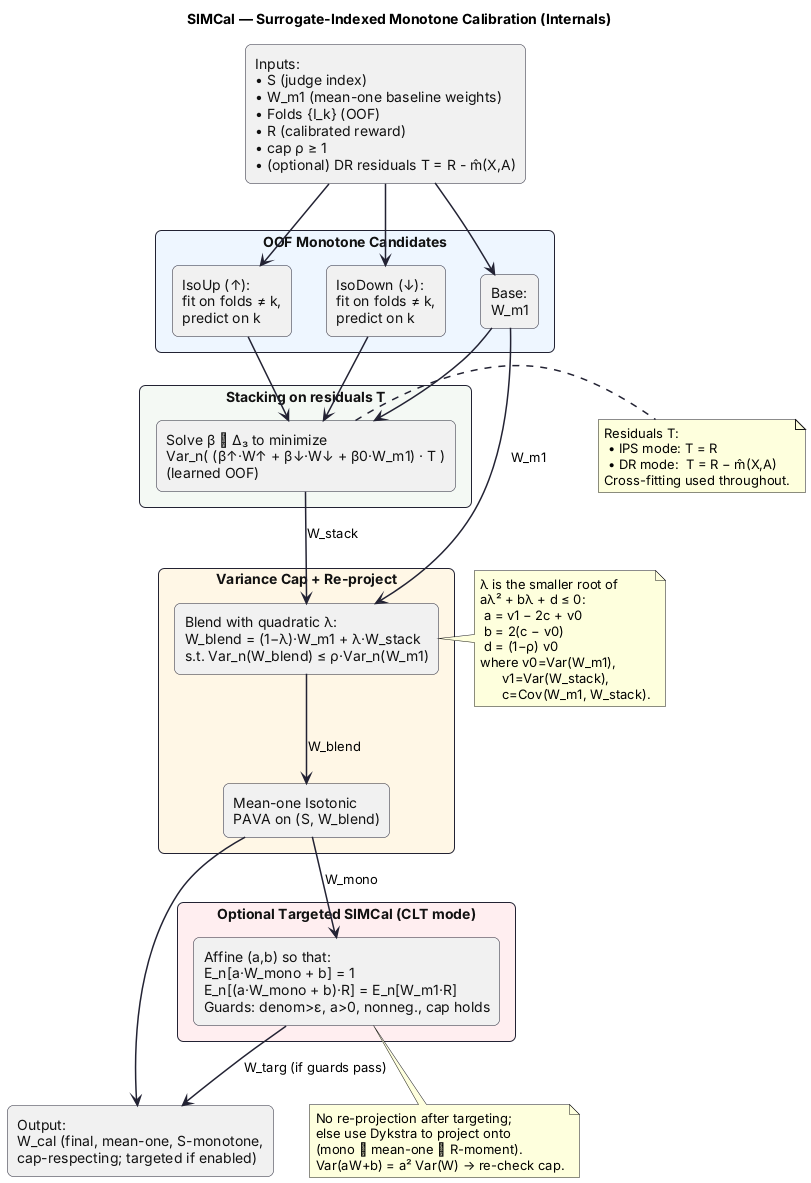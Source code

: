 @startuml SIMCal_Internal
title SIMCal — Surrogate-Indexed Monotone Calibration (Internals)

skinparam backgroundColor #FFFFFF
skinparam shadowing false
skinparam defaultFontName Inter, Arial
skinparam rectangle {
  RoundCorner 12
  BorderColor #223
  FontColor #111
}
skinparam packageStyle rectangle
skinparam ArrowColor #223
skinparam ArrowThickness 1.5

' ===== INPUTS =====
rectangle "Inputs:\n• S (judge index)\n• W_m1 (mean-one baseline weights)\n• Folds {I_k} (OOF)\n• R (calibrated reward)\n• cap ρ ≥ 1\n• (optional) DR residuals T = R - m̂(X,A)" as IN

' ===== OOF CANDIDATES =====
package "OOF Monotone Candidates" #eef6ff {
  rectangle "IsoUp (↑):\nfit on folds ≠ k,\npredict on k" as UP
  rectangle "IsoDown (↓):\nfit on folds ≠ k,\npredict on k" as DOWN
  rectangle "Base:\nW_m1" as BASE
}

' ===== STACKING =====
package "Stacking on residuals T" #f4f9f4 {
  rectangle "Solve β ∈ Δ₃ to minimize\nVar_n( (β↑·W↑ + β↓·W↓ + β0·W_m1) · T )\n(learned OOF)" as STACK
}

' ===== CAP & REPROJECT =====
package "Variance Cap + Re-project" #fff7e6 {
  rectangle "Blend with quadratic λ:\nW_blend = (1−λ)·W_m1 + λ·W_stack\ns.t. Var_n(W_blend) ≤ ρ·Var_n(W_m1)" as BLEND
  rectangle "Mean-one Isotonic\nPAVA on (S, W_blend)" as MONO
}

' ===== OPTIONAL TARGETING =====
package "Optional Targeted SIMCal (CLT mode)" #ffeef0 {
  rectangle "Affine (a,b) so that:\nE_n[a·W_mono + b] = 1\nE_n[(a·W_mono + b)·R] = E_n[W_m1·R]\nGuards: denom>ε, a>0, nonneg., cap holds" as TARGET
}

' ===== OUTPUT =====
rectangle "Output:\nW_cal (final, mean-one, S-monotone,\ncap-respecting; targeted if enabled)" as OUT

' ===== FLOWS =====
IN --> UP
IN --> DOWN
IN --> BASE
UP --> STACK
DOWN --> STACK
BASE --> STACK
STACK --> BLEND : W_stack
BASE --> BLEND : W_m1
BLEND --> MONO : W_blend
MONO --> TARGET : W_mono
MONO --> OUT
TARGET --> OUT : W_targ (if guards pass)

' ===== NOTES =====
note right of STACK
  Residuals T:
   • IPS mode: T = R
   • DR mode:  T = R − m̂(X,A)
  Cross-fitting used throughout.
end note

note right of BLEND
  λ is the smaller root of
  aλ² + bλ + d ≤ 0:
   a = v1 − 2c + v0
   b = 2(c − v0)
   d = (1−ρ) v0
  where v0=Var(W_m1),
        v1=Var(W_stack),
        c=Cov(W_m1, W_stack).
end note

note bottom of TARGET
  No re-projection after targeting;
  else use Dykstra to project onto
  (mono ∩ mean-one ∩ R-moment).
  Var(aW+b) = a² Var(W) → re-check cap.
end note

@enduml

